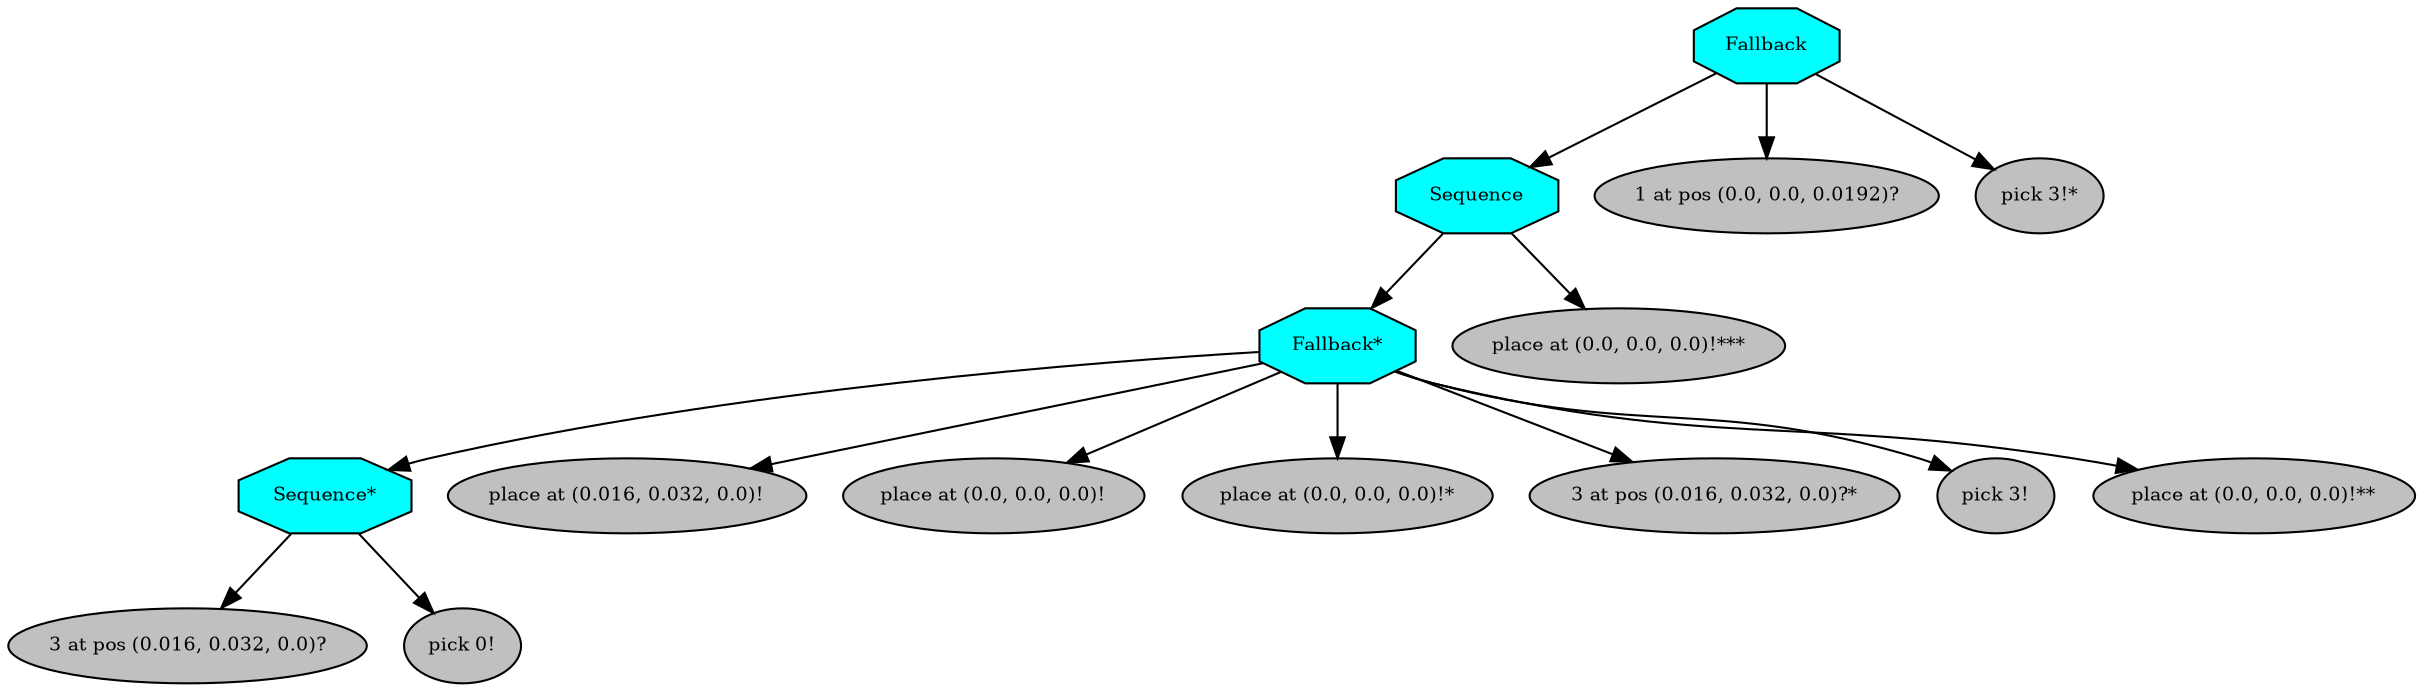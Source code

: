 digraph pastafarianism {
ordering=out;
graph [fontname="times-roman"];
node [fontname="times-roman"];
edge [fontname="times-roman"];
Fallback [fillcolor=cyan, fontcolor=black, fontsize=9, label=Fallback, shape=octagon, style=filled];
Sequence [fillcolor=cyan, fontcolor=black, fontsize=9, label=Sequence, shape=octagon, style=filled];
Fallback -> Sequence;
"Fallback*" [fillcolor=cyan, fontcolor=black, fontsize=9, label="Fallback*", shape=octagon, style=filled];
Sequence -> "Fallback*";
"Sequence*" [fillcolor=cyan, fontcolor=black, fontsize=9, label="Sequence*", shape=octagon, style=filled];
"Fallback*" -> "Sequence*";
"3 at pos (0.016, 0.032, 0.0)?" [fillcolor=gray, fontcolor=black, fontsize=9, label="3 at pos (0.016, 0.032, 0.0)?", shape=ellipse, style=filled];
"Sequence*" -> "3 at pos (0.016, 0.032, 0.0)?";
"pick 0!" [fillcolor=gray, fontcolor=black, fontsize=9, label="pick 0!", shape=ellipse, style=filled];
"Sequence*" -> "pick 0!";
"place at (0.016, 0.032, 0.0)!" [fillcolor=gray, fontcolor=black, fontsize=9, label="place at (0.016, 0.032, 0.0)!", shape=ellipse, style=filled];
"Fallback*" -> "place at (0.016, 0.032, 0.0)!";
"place at (0.0, 0.0, 0.0)!" [fillcolor=gray, fontcolor=black, fontsize=9, label="place at (0.0, 0.0, 0.0)!", shape=ellipse, style=filled];
"Fallback*" -> "place at (0.0, 0.0, 0.0)!";
"place at (0.0, 0.0, 0.0)!*" [fillcolor=gray, fontcolor=black, fontsize=9, label="place at (0.0, 0.0, 0.0)!*", shape=ellipse, style=filled];
"Fallback*" -> "place at (0.0, 0.0, 0.0)!*";
"3 at pos (0.016, 0.032, 0.0)?*" [fillcolor=gray, fontcolor=black, fontsize=9, label="3 at pos (0.016, 0.032, 0.0)?*", shape=ellipse, style=filled];
"Fallback*" -> "3 at pos (0.016, 0.032, 0.0)?*";
"pick 3!" [fillcolor=gray, fontcolor=black, fontsize=9, label="pick 3!", shape=ellipse, style=filled];
"Fallback*" -> "pick 3!";
"place at (0.0, 0.0, 0.0)!**" [fillcolor=gray, fontcolor=black, fontsize=9, label="place at (0.0, 0.0, 0.0)!**", shape=ellipse, style=filled];
"Fallback*" -> "place at (0.0, 0.0, 0.0)!**";
"place at (0.0, 0.0, 0.0)!***" [fillcolor=gray, fontcolor=black, fontsize=9, label="place at (0.0, 0.0, 0.0)!***", shape=ellipse, style=filled];
Sequence -> "place at (0.0, 0.0, 0.0)!***";
"1 at pos (0.0, 0.0, 0.0192)?" [fillcolor=gray, fontcolor=black, fontsize=9, label="1 at pos (0.0, 0.0, 0.0192)?", shape=ellipse, style=filled];
Fallback -> "1 at pos (0.0, 0.0, 0.0192)?";
"pick 3!*" [fillcolor=gray, fontcolor=black, fontsize=9, label="pick 3!*", shape=ellipse, style=filled];
Fallback -> "pick 3!*";
}

